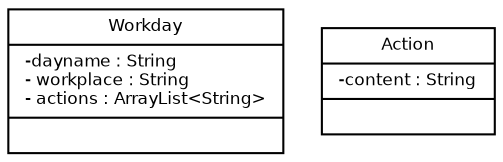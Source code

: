 digraph G {
	fontname = "Bitstream Vera Sans"
	fontsize = 8

	node [
		fontname = "Bitstream Vera Sans"
		fontsize = 8
		shape = "record"
	]

	Workday [
		label = "{Workday|-dayname : String\l- workplace : String\l- actions : ArrayList\<String\>|}"
	]

	Actions [
		label = "{Action|-content : String\l|}"
	]

}